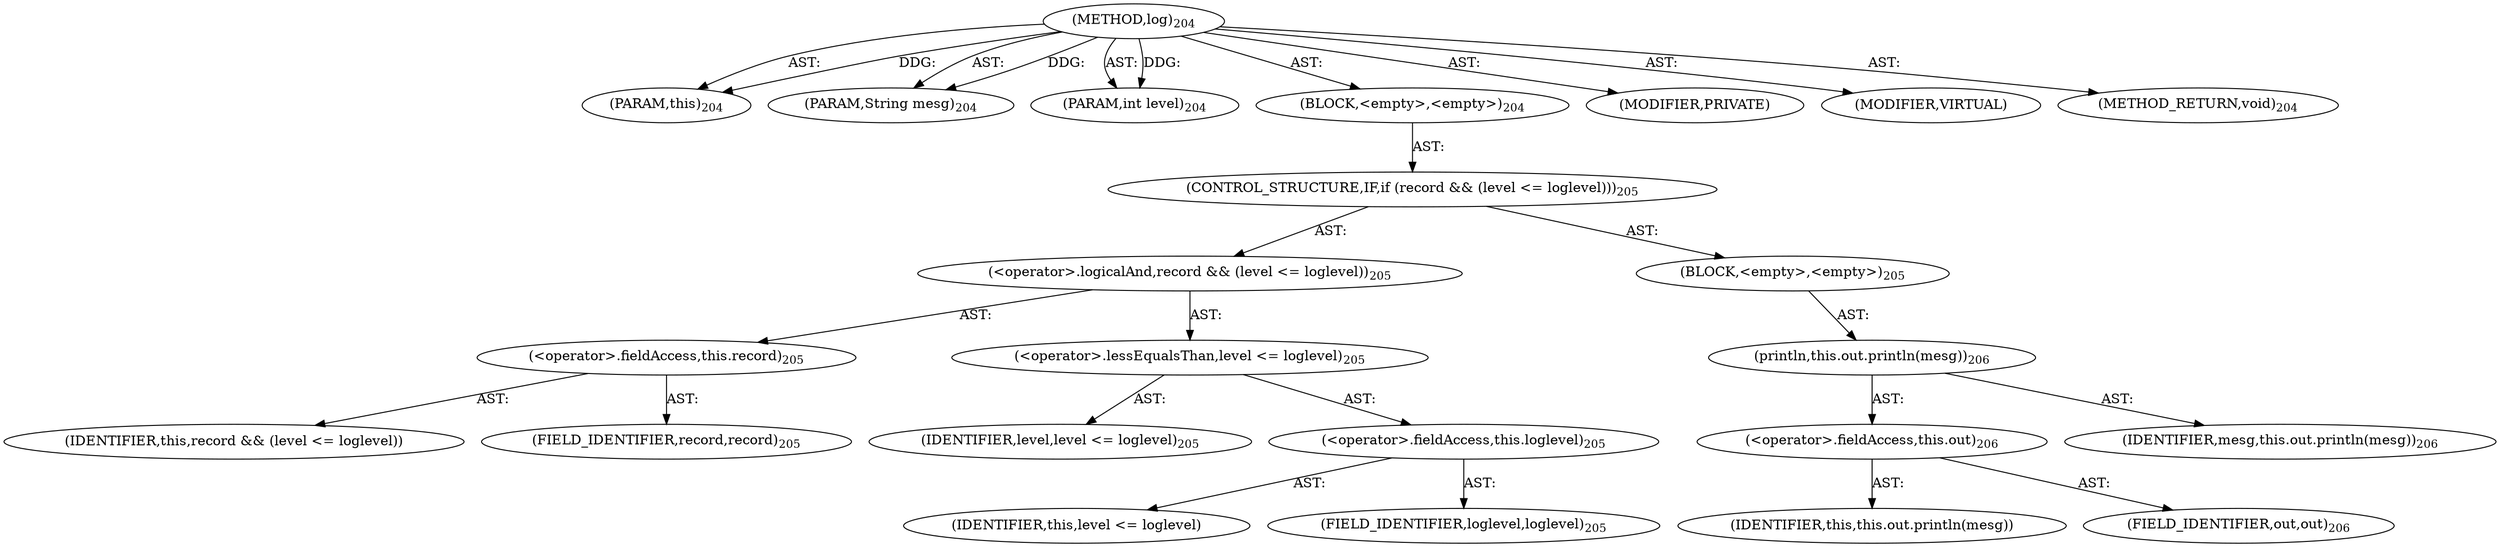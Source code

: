 digraph "log" {  
"111669149706" [label = <(METHOD,log)<SUB>204</SUB>> ]
"115964117012" [label = <(PARAM,this)<SUB>204</SUB>> ]
"115964117013" [label = <(PARAM,String mesg)<SUB>204</SUB>> ]
"115964117014" [label = <(PARAM,int level)<SUB>204</SUB>> ]
"25769803792" [label = <(BLOCK,&lt;empty&gt;,&lt;empty&gt;)<SUB>204</SUB>> ]
"47244640262" [label = <(CONTROL_STRUCTURE,IF,if (record &amp;&amp; (level &lt;= loglevel)))<SUB>205</SUB>> ]
"30064771187" [label = <(&lt;operator&gt;.logicalAnd,record &amp;&amp; (level &lt;= loglevel))<SUB>205</SUB>> ]
"30064771188" [label = <(&lt;operator&gt;.fieldAccess,this.record)<SUB>205</SUB>> ]
"68719476820" [label = <(IDENTIFIER,this,record &amp;&amp; (level &lt;= loglevel))> ]
"55834574883" [label = <(FIELD_IDENTIFIER,record,record)<SUB>205</SUB>> ]
"30064771189" [label = <(&lt;operator&gt;.lessEqualsThan,level &lt;= loglevel)<SUB>205</SUB>> ]
"68719476821" [label = <(IDENTIFIER,level,level &lt;= loglevel)<SUB>205</SUB>> ]
"30064771190" [label = <(&lt;operator&gt;.fieldAccess,this.loglevel)<SUB>205</SUB>> ]
"68719476822" [label = <(IDENTIFIER,this,level &lt;= loglevel)> ]
"55834574884" [label = <(FIELD_IDENTIFIER,loglevel,loglevel)<SUB>205</SUB>> ]
"25769803793" [label = <(BLOCK,&lt;empty&gt;,&lt;empty&gt;)<SUB>205</SUB>> ]
"30064771191" [label = <(println,this.out.println(mesg))<SUB>206</SUB>> ]
"30064771192" [label = <(&lt;operator&gt;.fieldAccess,this.out)<SUB>206</SUB>> ]
"68719476823" [label = <(IDENTIFIER,this,this.out.println(mesg))> ]
"55834574885" [label = <(FIELD_IDENTIFIER,out,out)<SUB>206</SUB>> ]
"68719476824" [label = <(IDENTIFIER,mesg,this.out.println(mesg))<SUB>206</SUB>> ]
"133143986202" [label = <(MODIFIER,PRIVATE)> ]
"133143986203" [label = <(MODIFIER,VIRTUAL)> ]
"128849018890" [label = <(METHOD_RETURN,void)<SUB>204</SUB>> ]
  "111669149706" -> "115964117012"  [ label = "AST: "] 
  "111669149706" -> "115964117013"  [ label = "AST: "] 
  "111669149706" -> "115964117014"  [ label = "AST: "] 
  "111669149706" -> "25769803792"  [ label = "AST: "] 
  "111669149706" -> "133143986202"  [ label = "AST: "] 
  "111669149706" -> "133143986203"  [ label = "AST: "] 
  "111669149706" -> "128849018890"  [ label = "AST: "] 
  "25769803792" -> "47244640262"  [ label = "AST: "] 
  "47244640262" -> "30064771187"  [ label = "AST: "] 
  "47244640262" -> "25769803793"  [ label = "AST: "] 
  "30064771187" -> "30064771188"  [ label = "AST: "] 
  "30064771187" -> "30064771189"  [ label = "AST: "] 
  "30064771188" -> "68719476820"  [ label = "AST: "] 
  "30064771188" -> "55834574883"  [ label = "AST: "] 
  "30064771189" -> "68719476821"  [ label = "AST: "] 
  "30064771189" -> "30064771190"  [ label = "AST: "] 
  "30064771190" -> "68719476822"  [ label = "AST: "] 
  "30064771190" -> "55834574884"  [ label = "AST: "] 
  "25769803793" -> "30064771191"  [ label = "AST: "] 
  "30064771191" -> "30064771192"  [ label = "AST: "] 
  "30064771191" -> "68719476824"  [ label = "AST: "] 
  "30064771192" -> "68719476823"  [ label = "AST: "] 
  "30064771192" -> "55834574885"  [ label = "AST: "] 
  "111669149706" -> "115964117012"  [ label = "DDG: "] 
  "111669149706" -> "115964117013"  [ label = "DDG: "] 
  "111669149706" -> "115964117014"  [ label = "DDG: "] 
}
